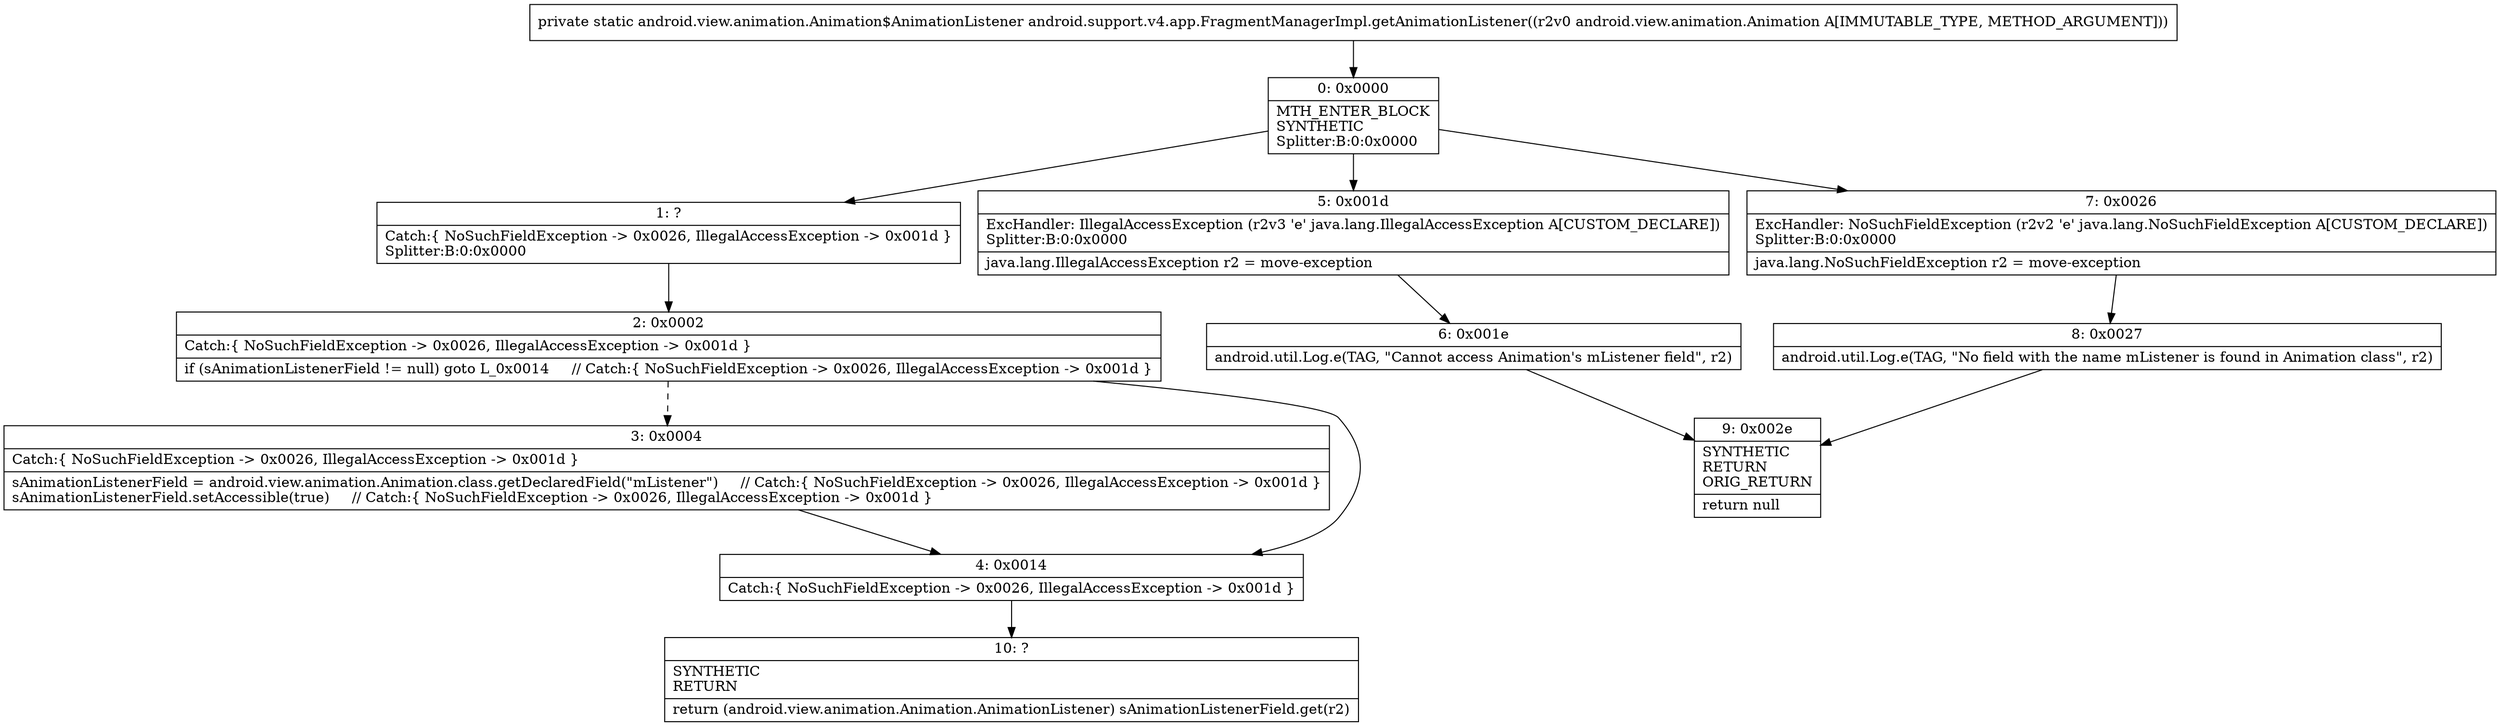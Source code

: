 digraph "CFG forandroid.support.v4.app.FragmentManagerImpl.getAnimationListener(Landroid\/view\/animation\/Animation;)Landroid\/view\/animation\/Animation$AnimationListener;" {
Node_0 [shape=record,label="{0\:\ 0x0000|MTH_ENTER_BLOCK\lSYNTHETIC\lSplitter:B:0:0x0000\l}"];
Node_1 [shape=record,label="{1\:\ ?|Catch:\{ NoSuchFieldException \-\> 0x0026, IllegalAccessException \-\> 0x001d \}\lSplitter:B:0:0x0000\l}"];
Node_2 [shape=record,label="{2\:\ 0x0002|Catch:\{ NoSuchFieldException \-\> 0x0026, IllegalAccessException \-\> 0x001d \}\l|if (sAnimationListenerField != null) goto L_0x0014     \/\/ Catch:\{ NoSuchFieldException \-\> 0x0026, IllegalAccessException \-\> 0x001d \}\l}"];
Node_3 [shape=record,label="{3\:\ 0x0004|Catch:\{ NoSuchFieldException \-\> 0x0026, IllegalAccessException \-\> 0x001d \}\l|sAnimationListenerField = android.view.animation.Animation.class.getDeclaredField(\"mListener\")     \/\/ Catch:\{ NoSuchFieldException \-\> 0x0026, IllegalAccessException \-\> 0x001d \}\lsAnimationListenerField.setAccessible(true)     \/\/ Catch:\{ NoSuchFieldException \-\> 0x0026, IllegalAccessException \-\> 0x001d \}\l}"];
Node_4 [shape=record,label="{4\:\ 0x0014|Catch:\{ NoSuchFieldException \-\> 0x0026, IllegalAccessException \-\> 0x001d \}\l}"];
Node_5 [shape=record,label="{5\:\ 0x001d|ExcHandler: IllegalAccessException (r2v3 'e' java.lang.IllegalAccessException A[CUSTOM_DECLARE])\lSplitter:B:0:0x0000\l|java.lang.IllegalAccessException r2 = move\-exception\l}"];
Node_6 [shape=record,label="{6\:\ 0x001e|android.util.Log.e(TAG, \"Cannot access Animation's mListener field\", r2)\l}"];
Node_7 [shape=record,label="{7\:\ 0x0026|ExcHandler: NoSuchFieldException (r2v2 'e' java.lang.NoSuchFieldException A[CUSTOM_DECLARE])\lSplitter:B:0:0x0000\l|java.lang.NoSuchFieldException r2 = move\-exception\l}"];
Node_8 [shape=record,label="{8\:\ 0x0027|android.util.Log.e(TAG, \"No field with the name mListener is found in Animation class\", r2)\l}"];
Node_9 [shape=record,label="{9\:\ 0x002e|SYNTHETIC\lRETURN\lORIG_RETURN\l|return null\l}"];
Node_10 [shape=record,label="{10\:\ ?|SYNTHETIC\lRETURN\l|return (android.view.animation.Animation.AnimationListener) sAnimationListenerField.get(r2)\l}"];
MethodNode[shape=record,label="{private static android.view.animation.Animation$AnimationListener android.support.v4.app.FragmentManagerImpl.getAnimationListener((r2v0 android.view.animation.Animation A[IMMUTABLE_TYPE, METHOD_ARGUMENT])) }"];
MethodNode -> Node_0;
Node_0 -> Node_1;
Node_0 -> Node_7;
Node_0 -> Node_5;
Node_1 -> Node_2;
Node_2 -> Node_3[style=dashed];
Node_2 -> Node_4;
Node_3 -> Node_4;
Node_4 -> Node_10;
Node_5 -> Node_6;
Node_6 -> Node_9;
Node_7 -> Node_8;
Node_8 -> Node_9;
}

